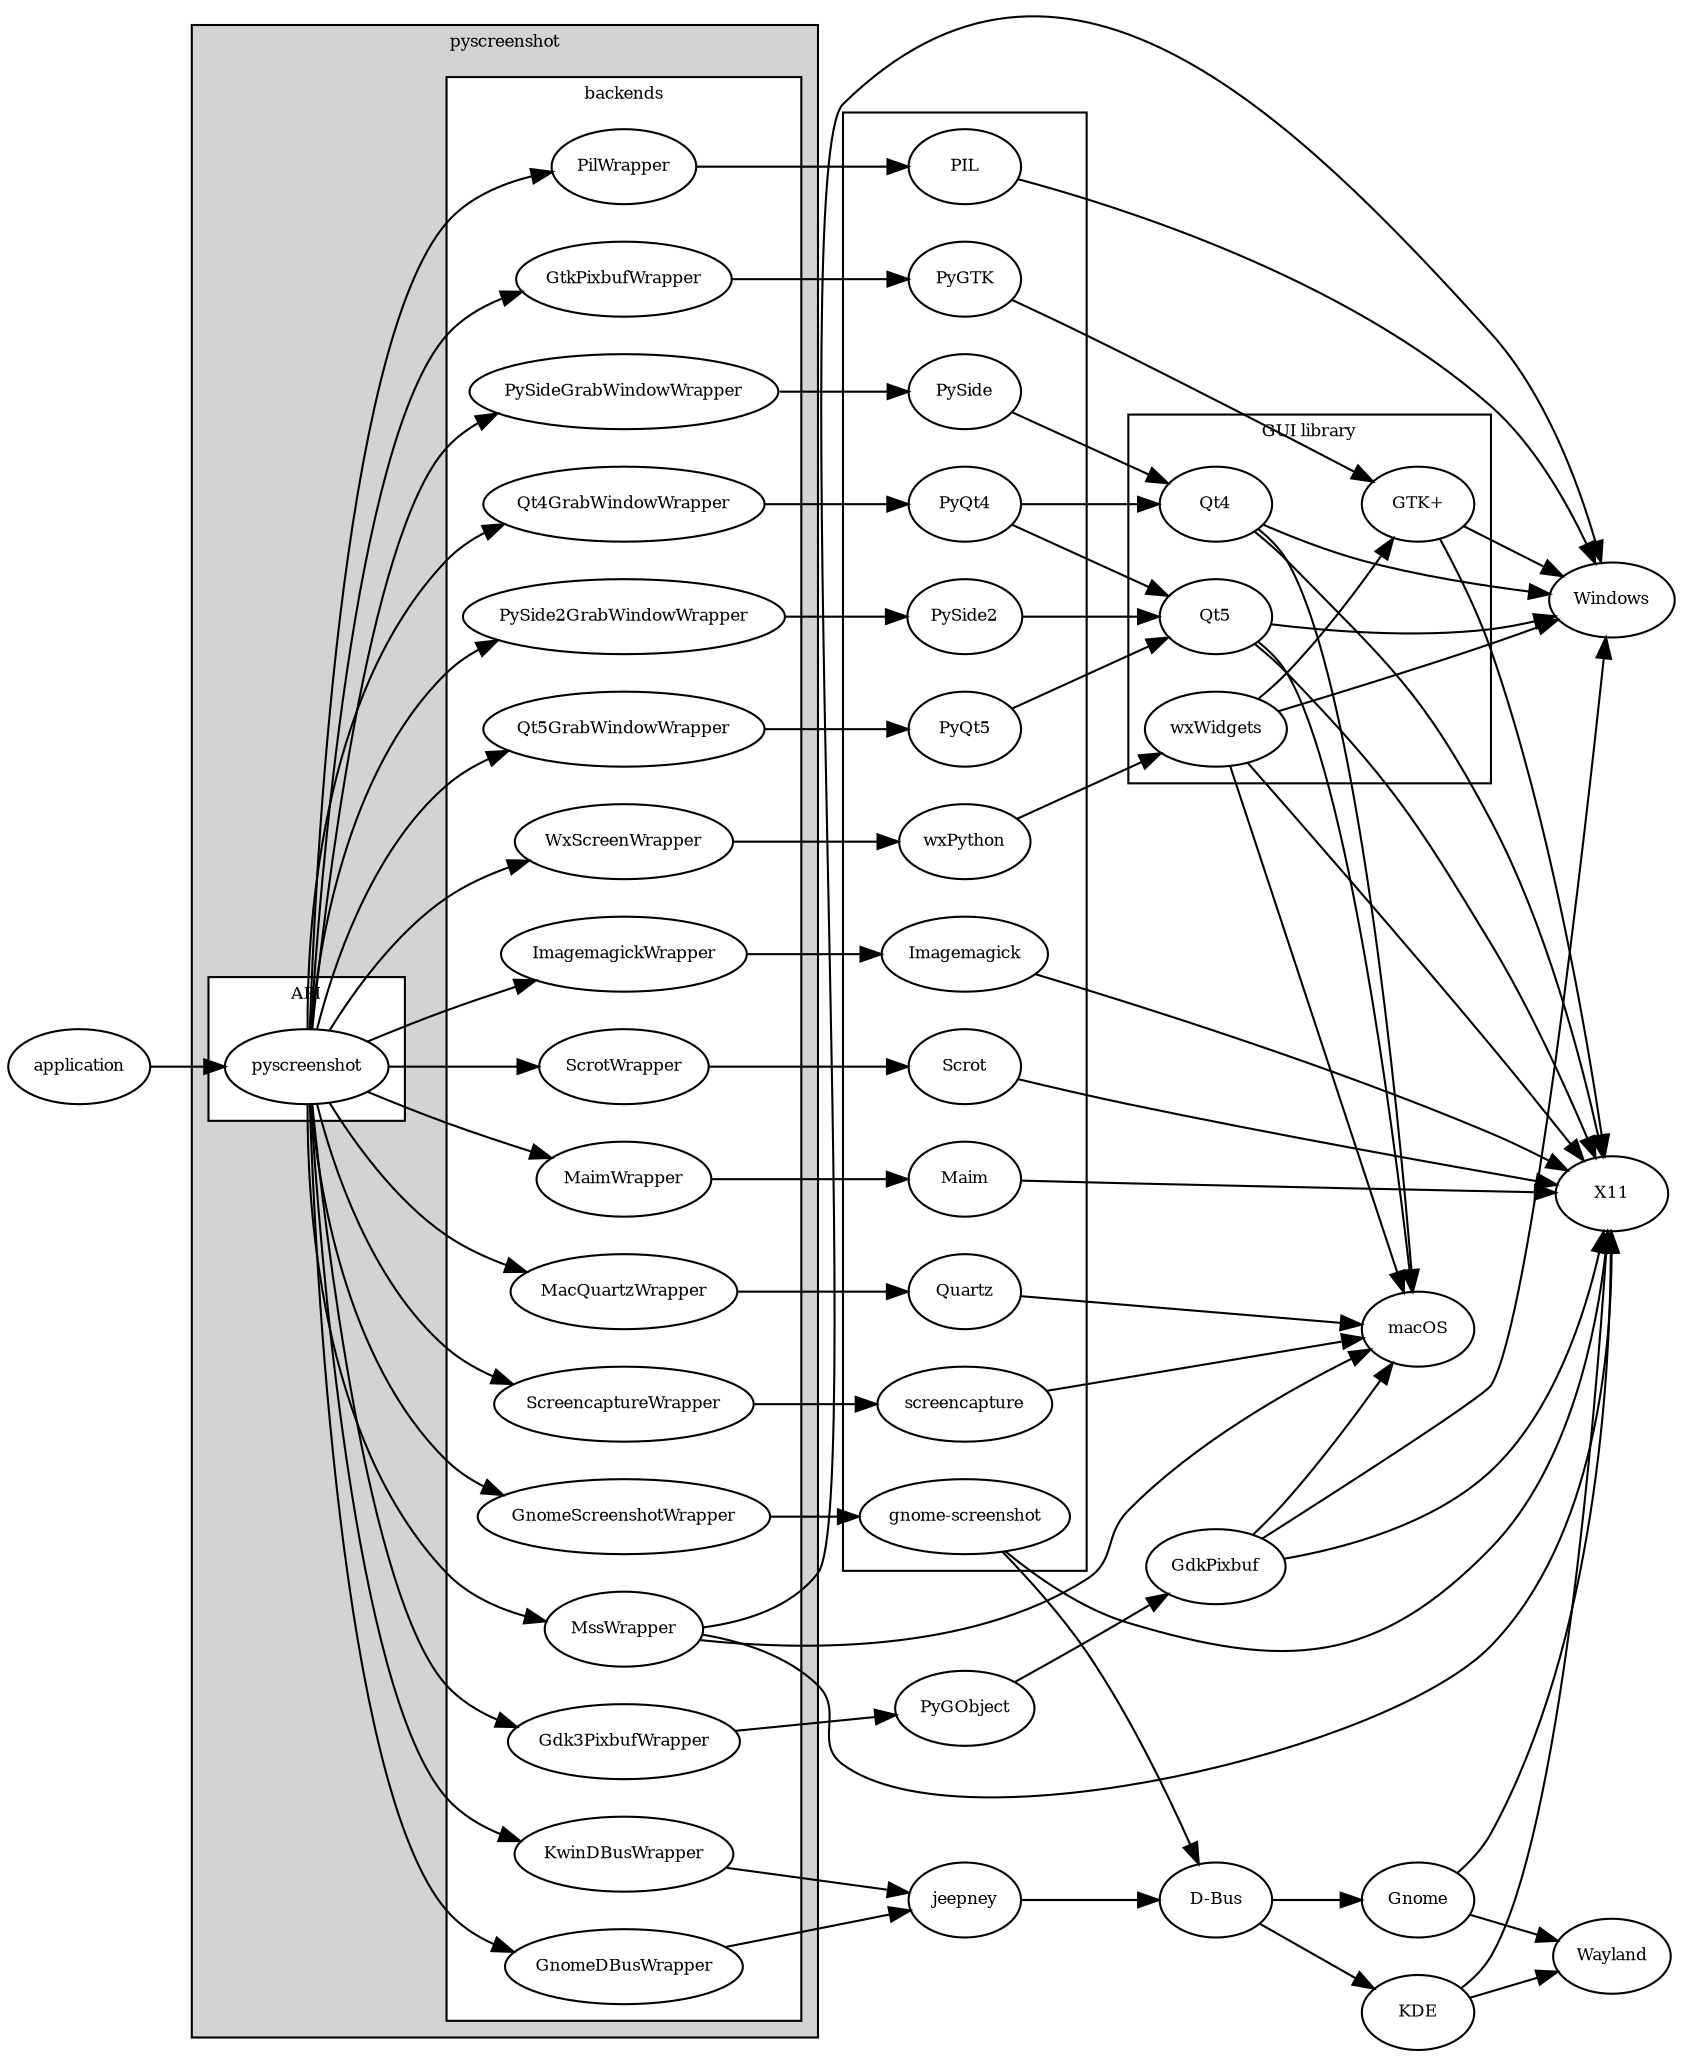 digraph G {
    rankdir=LR;
    node [fontsize=8];
    fontsize=8;

    subgraph cluster_0 {
        label = "pyscreenshot";
        style=filled;
        fillcolor=lightgrey;
        subgraph cluster_1 {
            label = "API";
            style=filled;
            fillcolor=white;

            pyscreenshot;
        }
        subgraph cluster_2 {
            style=filled;
            fillcolor=white;
            label = "backends";

            pyscreenshot -> GtkPixbufWrapper;
            pyscreenshot -> Qt4GrabWindowWrapper;
            pyscreenshot -> Qt5GrabWindowWrapper;
            pyscreenshot -> PySideGrabWindowWrapper;
            pyscreenshot -> PySide2GrabWindowWrapper;
            pyscreenshot -> PilWrapper;
            pyscreenshot -> ImagemagickWrapper;
            pyscreenshot -> WxScreenWrapper;
            pyscreenshot -> ScrotWrapper;
            pyscreenshot -> MaimWrapper;
            pyscreenshot -> MacQuartzWrapper
            pyscreenshot -> ScreencaptureWrapper
            pyscreenshot -> Gdk3PixbufWrapper
            pyscreenshot -> GnomeScreenshotWrapper
            pyscreenshot -> GnomeDBusWrapper
            pyscreenshot -> KwinDBusWrapper
            pyscreenshot -> MssWrapper
        }
    }
    subgraph cluster_3 {
        PIL;
        wxPython;
        PyQt4;
        PyQt5;
        PySide;
        PySide2;
        PyGTK;
        screencapture;
        Quartz;
        Scrot;
        Maim;
        Imagemagick;
        "gnome-screenshot";
    }
    subgraph cluster_4 {
        label = "GUI library";
        Qt4;
        Qt5;
        wxWidgets;
        "GTK+";
    }

    Qt4GrabWindowWrapper -> PyQt4 -> Qt4;
    PyQt4 -> Qt5;
    Qt5GrabWindowWrapper -> PyQt5 -> Qt5;
    PySideGrabWindowWrapper -> PySide -> Qt4;
    PySide2GrabWindowWrapper -> PySide2 -> Qt5;
    
    Qt4 -> macOS;
    Qt4 -> Windows;
    Qt4 -> X11;
    Qt5 -> macOS;
    Qt5 -> Windows;
    Qt5 -> X11;

    PilWrapper -> PIL -> Windows;
    ImagemagickWrapper -> Imagemagick -> X11;
    ScrotWrapper -> Scrot -> X11;
    MaimWrapper -> Maim -> X11;

    Gnome -> Wayland;
    Gnome -> X11;
    KDE -> Wayland;
    KDE -> X11;

    "D-Bus" -> Gnome;
    "D-Bus" -> KDE;

    jeepney-> "D-Bus";

    GnomeScreenshotWrapper -> "gnome-screenshot";
    "gnome-screenshot" -> X11;
    "gnome-screenshot" -> "D-Bus";

    GnomeDBusWrapper -> jeepney;
    KwinDBusWrapper -> jeepney;

    GtkPixbufWrapper -> PyGTK -> "GTK+";
    //"GTK+" -> macOS;
    "GTK+" -> Windows;
    "GTK+" -> X11;

    Gdk3PixbufWrapper -> PyGObject -> GdkPixbuf;
    GdkPixbuf -> macOS;
    GdkPixbuf -> Windows;
    GdkPixbuf -> X11;

    WxScreenWrapper -> wxPython -> wxWidgets;
    wxWidgets -> "GTK+";
    wxWidgets -> macOS;
    wxWidgets -> Windows;
    wxWidgets -> X11;

    MacQuartzWrapper -> Quartz -> macOS;
    ScreencaptureWrapper -> screencapture -> macOS;

    MssWrapper -> X11;
    MssWrapper -> macOS;
    MssWrapper -> Windows;

    application -> pyscreenshot;

}
